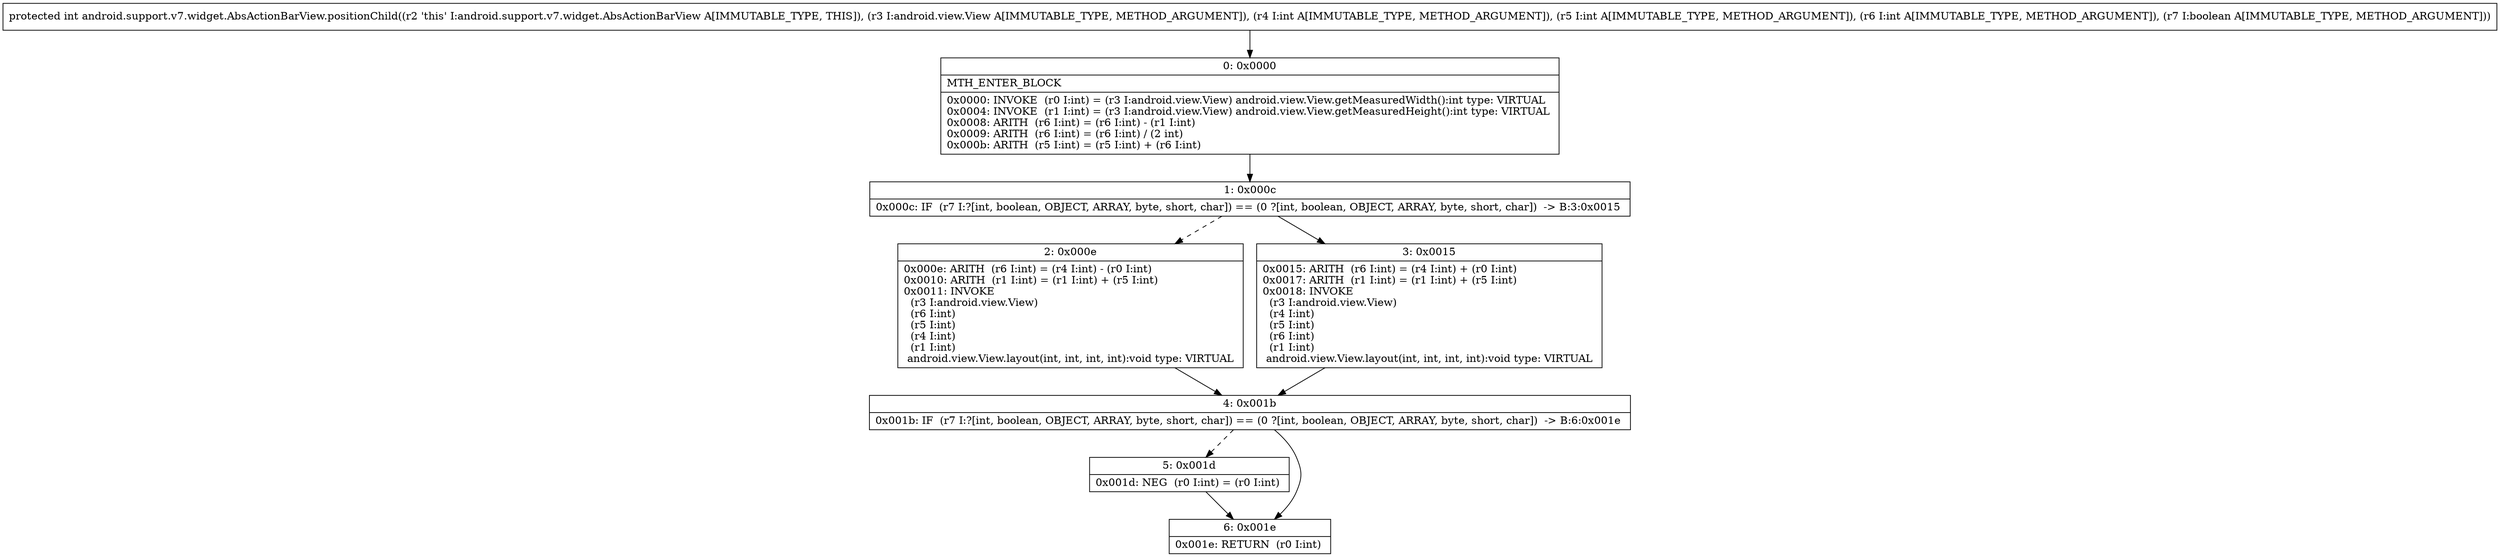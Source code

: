 digraph "CFG forandroid.support.v7.widget.AbsActionBarView.positionChild(Landroid\/view\/View;IIIZ)I" {
Node_0 [shape=record,label="{0\:\ 0x0000|MTH_ENTER_BLOCK\l|0x0000: INVOKE  (r0 I:int) = (r3 I:android.view.View) android.view.View.getMeasuredWidth():int type: VIRTUAL \l0x0004: INVOKE  (r1 I:int) = (r3 I:android.view.View) android.view.View.getMeasuredHeight():int type: VIRTUAL \l0x0008: ARITH  (r6 I:int) = (r6 I:int) \- (r1 I:int) \l0x0009: ARITH  (r6 I:int) = (r6 I:int) \/ (2 int) \l0x000b: ARITH  (r5 I:int) = (r5 I:int) + (r6 I:int) \l}"];
Node_1 [shape=record,label="{1\:\ 0x000c|0x000c: IF  (r7 I:?[int, boolean, OBJECT, ARRAY, byte, short, char]) == (0 ?[int, boolean, OBJECT, ARRAY, byte, short, char])  \-\> B:3:0x0015 \l}"];
Node_2 [shape=record,label="{2\:\ 0x000e|0x000e: ARITH  (r6 I:int) = (r4 I:int) \- (r0 I:int) \l0x0010: ARITH  (r1 I:int) = (r1 I:int) + (r5 I:int) \l0x0011: INVOKE  \l  (r3 I:android.view.View)\l  (r6 I:int)\l  (r5 I:int)\l  (r4 I:int)\l  (r1 I:int)\l android.view.View.layout(int, int, int, int):void type: VIRTUAL \l}"];
Node_3 [shape=record,label="{3\:\ 0x0015|0x0015: ARITH  (r6 I:int) = (r4 I:int) + (r0 I:int) \l0x0017: ARITH  (r1 I:int) = (r1 I:int) + (r5 I:int) \l0x0018: INVOKE  \l  (r3 I:android.view.View)\l  (r4 I:int)\l  (r5 I:int)\l  (r6 I:int)\l  (r1 I:int)\l android.view.View.layout(int, int, int, int):void type: VIRTUAL \l}"];
Node_4 [shape=record,label="{4\:\ 0x001b|0x001b: IF  (r7 I:?[int, boolean, OBJECT, ARRAY, byte, short, char]) == (0 ?[int, boolean, OBJECT, ARRAY, byte, short, char])  \-\> B:6:0x001e \l}"];
Node_5 [shape=record,label="{5\:\ 0x001d|0x001d: NEG  (r0 I:int) = (r0 I:int) \l}"];
Node_6 [shape=record,label="{6\:\ 0x001e|0x001e: RETURN  (r0 I:int) \l}"];
MethodNode[shape=record,label="{protected int android.support.v7.widget.AbsActionBarView.positionChild((r2 'this' I:android.support.v7.widget.AbsActionBarView A[IMMUTABLE_TYPE, THIS]), (r3 I:android.view.View A[IMMUTABLE_TYPE, METHOD_ARGUMENT]), (r4 I:int A[IMMUTABLE_TYPE, METHOD_ARGUMENT]), (r5 I:int A[IMMUTABLE_TYPE, METHOD_ARGUMENT]), (r6 I:int A[IMMUTABLE_TYPE, METHOD_ARGUMENT]), (r7 I:boolean A[IMMUTABLE_TYPE, METHOD_ARGUMENT])) }"];
MethodNode -> Node_0;
Node_0 -> Node_1;
Node_1 -> Node_2[style=dashed];
Node_1 -> Node_3;
Node_2 -> Node_4;
Node_3 -> Node_4;
Node_4 -> Node_5[style=dashed];
Node_4 -> Node_6;
Node_5 -> Node_6;
}

